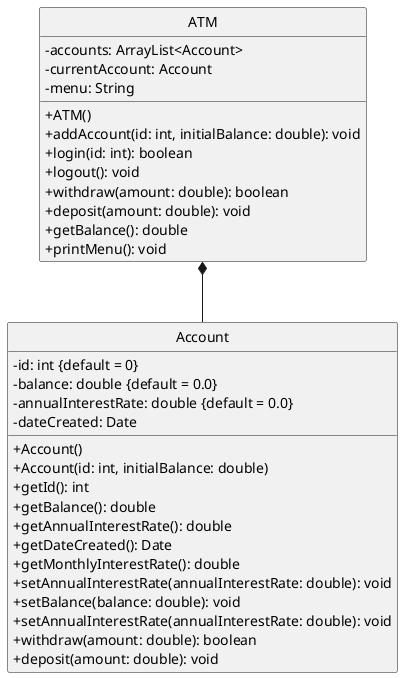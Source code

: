 @startuml 

skinparam classAttributeIconSize 0
hide circle

class ATM {
    -accounts: ArrayList<Account>
    -currentAccount: Account
    -menu: String
    +ATM()
    +addAccount(id: int, initialBalance: double): void
    +login(id: int): boolean
    +logout(): void
    +withdraw(amount: double): boolean
    +deposit(amount: double): void
    +getBalance(): double
    +printMenu(): void
}

class Account {
    -id: int {default = 0}
    -balance: double {default = 0.0}
    -annualInterestRate: double {default = 0.0}
    -dateCreated: Date
    +Account()
    +Account(id: int, initialBalance: double)
    +getId(): int
    +getBalance(): double
    +getAnnualInterestRate(): double
    +getDateCreated(): Date
    +getMonthlyInterestRate(): double
    +setAnnualInterestRate(annualInterestRate: double): void
    +setBalance(balance: double): void
    +setAnnualInterestRate(annualInterestRate: double): void
    +withdraw(amount: double): boolean
    +deposit(amount: double): void
}

ATM *-- Account

@enduml